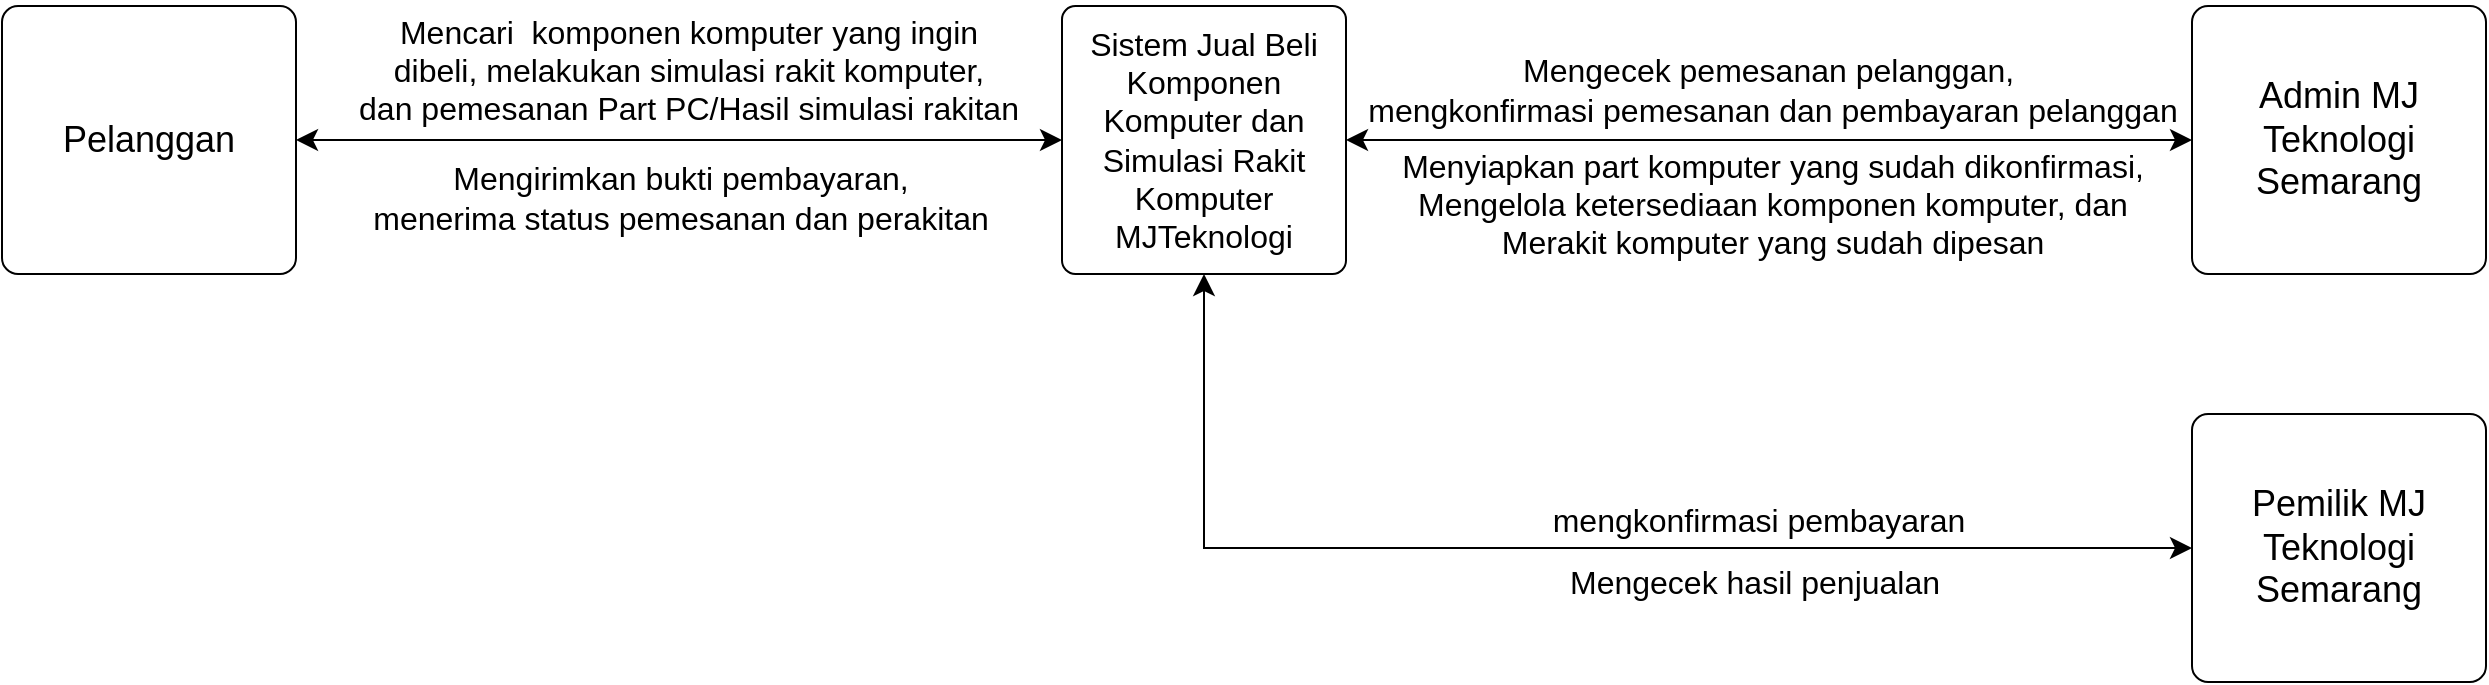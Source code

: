 <mxfile version="24.0.6" type="github">
  <diagram name="Skema Sistem Pembelian PC" id="LTwTWlUESocyVN-O_0bX">
    <mxGraphModel dx="1834" dy="822" grid="0" gridSize="10" guides="1" tooltips="1" connect="1" arrows="1" fold="1" page="0" pageScale="1" pageWidth="850" pageHeight="1100" math="0" shadow="0">
      <root>
        <mxCell id="0" />
        <mxCell id="1" parent="0" />
        <mxCell id="ectNz7tGimnN0HGEFkve-7" style="edgeStyle=none;curved=1;rounded=0;orthogonalLoop=1;jettySize=auto;html=1;exitX=1;exitY=0.5;exitDx=0;exitDy=0;entryX=0;entryY=0.5;entryDx=0;entryDy=0;fontSize=12;startSize=8;endSize=8;startArrow=classic;startFill=1;" parent="1" source="Oldoorq-WCMmPgYF-nSC-1" target="Oldoorq-WCMmPgYF-nSC-2" edge="1">
          <mxGeometry relative="1" as="geometry" />
        </mxCell>
        <mxCell id="Oldoorq-WCMmPgYF-nSC-1" value="&lt;font style=&quot;font-size: 18px;&quot;&gt;Pelanggan&lt;/font&gt;" style="rounded=1;whiteSpace=wrap;html=1;arcSize=6;" parent="1" vertex="1">
          <mxGeometry x="-396" y="9" width="147" height="134" as="geometry" />
        </mxCell>
        <mxCell id="ectNz7tGimnN0HGEFkve-9" style="edgeStyle=none;curved=1;rounded=0;orthogonalLoop=1;jettySize=auto;html=1;exitX=1;exitY=0.5;exitDx=0;exitDy=0;entryX=0;entryY=0.5;entryDx=0;entryDy=0;fontSize=12;startSize=8;endSize=8;startArrow=classic;startFill=1;" parent="1" source="Oldoorq-WCMmPgYF-nSC-2" target="Oldoorq-WCMmPgYF-nSC-19" edge="1">
          <mxGeometry relative="1" as="geometry" />
        </mxCell>
        <mxCell id="ectNz7tGimnN0HGEFkve-10" style="edgeStyle=orthogonalEdgeStyle;rounded=0;orthogonalLoop=1;jettySize=auto;html=1;exitX=0.5;exitY=1;exitDx=0;exitDy=0;entryX=0;entryY=0.5;entryDx=0;entryDy=0;fontSize=12;startSize=8;endSize=8;startArrow=classic;startFill=1;" parent="1" source="Oldoorq-WCMmPgYF-nSC-2" target="ectNz7tGimnN0HGEFkve-1" edge="1">
          <mxGeometry relative="1" as="geometry" />
        </mxCell>
        <mxCell id="Oldoorq-WCMmPgYF-nSC-2" value="&lt;font style=&quot;font-size: 16px;&quot;&gt;Sistem Jual Beli Komponen Komputer dan Simulasi Rakit Komputer MJTeknologi&lt;/font&gt;" style="rounded=1;whiteSpace=wrap;html=1;arcSize=5;" parent="1" vertex="1">
          <mxGeometry x="134" y="9" width="142" height="134" as="geometry" />
        </mxCell>
        <mxCell id="Oldoorq-WCMmPgYF-nSC-12" value="Mengirimkan bukti pembayaran,&lt;br&gt;menerima status pemesanan dan perakitan" style="text;html=1;align=center;verticalAlign=middle;resizable=0;points=[];autosize=1;strokeColor=none;fillColor=none;fontSize=16;" parent="1" vertex="1">
          <mxGeometry x="-220" y="80" width="326" height="50" as="geometry" />
        </mxCell>
        <mxCell id="Oldoorq-WCMmPgYF-nSC-13" value="&lt;font style=&quot;font-size: 16px;&quot;&gt;Mencari&amp;nbsp; komponen komputer yang ingin &lt;br&gt;dibeli, melakukan simulasi rakit komputer,&lt;br&gt;dan pemesanan Part PC/Hasil simulasi rakitan&lt;br&gt;&lt;/font&gt;" style="text;html=1;align=center;verticalAlign=middle;resizable=0;points=[];autosize=1;strokeColor=none;fillColor=none;fontSize=16;" parent="1" vertex="1">
          <mxGeometry x="-227" y="6" width="348" height="70" as="geometry" />
        </mxCell>
        <mxCell id="Oldoorq-WCMmPgYF-nSC-19" value="&lt;font style=&quot;font-size: 18px;&quot;&gt;Admin MJ Teknologi Semarang&lt;/font&gt;" style="rounded=1;whiteSpace=wrap;html=1;arcSize=6;" parent="1" vertex="1">
          <mxGeometry x="699" y="9" width="147" height="134" as="geometry" />
        </mxCell>
        <mxCell id="Oldoorq-WCMmPgYF-nSC-23" value="Mengecek pemesanan pelanggan,&amp;nbsp;&lt;br&gt;mengkonfirmasi pemesanan dan pembayaran pelanggan" style="text;html=1;align=center;verticalAlign=middle;resizable=0;points=[];autosize=1;strokeColor=none;fillColor=none;fontSize=16;" parent="1" vertex="1">
          <mxGeometry x="277" y="26" width="423" height="50" as="geometry" />
        </mxCell>
        <mxCell id="Oldoorq-WCMmPgYF-nSC-24" value="Menyiapkan part komputer yang sudah dikonfirmasi,&lt;br&gt;Mengelola ketersediaan komponen komputer, dan&lt;br&gt;Merakit komputer yang sudah dipesan" style="text;html=1;align=center;verticalAlign=middle;resizable=0;points=[];autosize=1;strokeColor=none;fillColor=none;fontSize=16;" parent="1" vertex="1">
          <mxGeometry x="294" y="73" width="389" height="70" as="geometry" />
        </mxCell>
        <mxCell id="ectNz7tGimnN0HGEFkve-1" value="&lt;font style=&quot;font-size: 18px;&quot;&gt;Pemilik MJ Teknologi Semarang&lt;/font&gt;" style="rounded=1;whiteSpace=wrap;html=1;arcSize=6;" parent="1" vertex="1">
          <mxGeometry x="699" y="213" width="147" height="134" as="geometry" />
        </mxCell>
        <mxCell id="ectNz7tGimnN0HGEFkve-4" value="Mengecek hasil penjualan" style="text;html=1;align=center;verticalAlign=middle;resizable=0;points=[];autosize=1;strokeColor=none;fillColor=none;fontSize=16;" parent="1" vertex="1">
          <mxGeometry x="378" y="281" width="203" height="31" as="geometry" />
        </mxCell>
        <mxCell id="ectNz7tGimnN0HGEFkve-11" value="mengkonfirmasi pembayaran" style="text;html=1;align=center;verticalAlign=middle;resizable=0;points=[];autosize=1;strokeColor=none;fillColor=none;fontSize=16;" parent="1" vertex="1">
          <mxGeometry x="370" y="250" width="224" height="31" as="geometry" />
        </mxCell>
      </root>
    </mxGraphModel>
  </diagram>
</mxfile>

